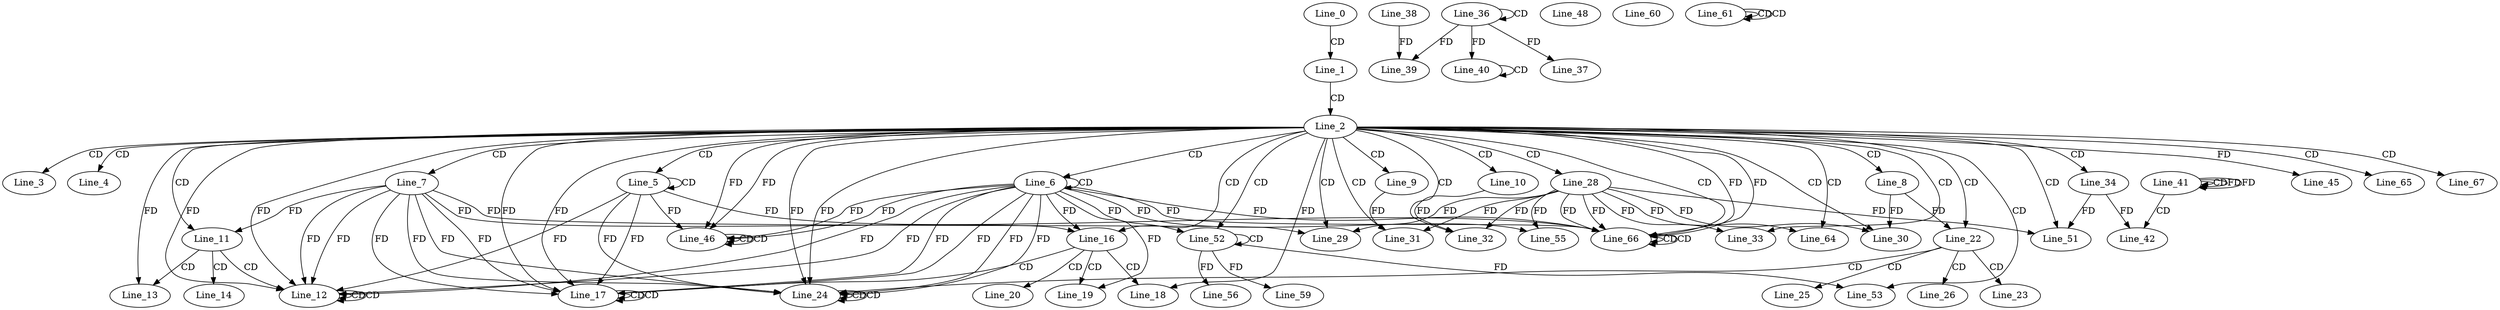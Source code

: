 digraph G {
  Line_0;
  Line_1;
  Line_2;
  Line_3;
  Line_4;
  Line_5;
  Line_5;
  Line_6;
  Line_6;
  Line_7;
  Line_7;
  Line_7;
  Line_8;
  Line_8;
  Line_8;
  Line_9;
  Line_9;
  Line_9;
  Line_10;
  Line_10;
  Line_10;
  Line_11;
  Line_11;
  Line_11;
  Line_12;
  Line_12;
  Line_12;
  Line_12;
  Line_12;
  Line_12;
  Line_12;
  Line_12;
  Line_12;
  Line_12;
  Line_13;
  Line_14;
  Line_16;
  Line_16;
  Line_17;
  Line_17;
  Line_17;
  Line_17;
  Line_17;
  Line_17;
  Line_17;
  Line_17;
  Line_17;
  Line_17;
  Line_18;
  Line_19;
  Line_20;
  Line_22;
  Line_22;
  Line_22;
  Line_23;
  Line_24;
  Line_24;
  Line_24;
  Line_24;
  Line_24;
  Line_24;
  Line_24;
  Line_24;
  Line_24;
  Line_24;
  Line_25;
  Line_26;
  Line_28;
  Line_29;
  Line_30;
  Line_31;
  Line_32;
  Line_33;
  Line_34;
  Line_36;
  Line_36;
  Line_37;
  Line_39;
  Line_38;
  Line_39;
  Line_40;
  Line_40;
  Line_41;
  Line_41;
  Line_41;
  Line_42;
  Line_45;
  Line_46;
  Line_46;
  Line_46;
  Line_46;
  Line_46;
  Line_46;
  Line_46;
  Line_46;
  Line_48;
  Line_51;
  Line_51;
  Line_52;
  Line_52;
  Line_53;
  Line_55;
  Line_56;
  Line_59;
  Line_60;
  Line_61;
  Line_61;
  Line_61;
  Line_61;
  Line_61;
  Line_61;
  Line_61;
  Line_61;
  Line_64;
  Line_64;
  Line_65;
  Line_66;
  Line_66;
  Line_66;
  Line_66;
  Line_66;
  Line_66;
  Line_66;
  Line_66;
  Line_67;
  Line_0 -> Line_1 [ label="CD" ];
  Line_1 -> Line_2 [ label="CD" ];
  Line_2 -> Line_3 [ label="CD" ];
  Line_2 -> Line_4 [ label="CD" ];
  Line_2 -> Line_5 [ label="CD" ];
  Line_5 -> Line_5 [ label="CD" ];
  Line_2 -> Line_6 [ label="CD" ];
  Line_6 -> Line_6 [ label="CD" ];
  Line_2 -> Line_7 [ label="CD" ];
  Line_2 -> Line_8 [ label="CD" ];
  Line_2 -> Line_9 [ label="CD" ];
  Line_2 -> Line_10 [ label="CD" ];
  Line_2 -> Line_11 [ label="CD" ];
  Line_7 -> Line_11 [ label="FD" ];
  Line_11 -> Line_12 [ label="CD" ];
  Line_5 -> Line_12 [ label="FD" ];
  Line_12 -> Line_12 [ label="CD" ];
  Line_2 -> Line_12 [ label="FD" ];
  Line_6 -> Line_12 [ label="FD" ];
  Line_7 -> Line_12 [ label="FD" ];
  Line_12 -> Line_12 [ label="CD" ];
  Line_2 -> Line_12 [ label="FD" ];
  Line_6 -> Line_12 [ label="FD" ];
  Line_7 -> Line_12 [ label="FD" ];
  Line_11 -> Line_13 [ label="CD" ];
  Line_2 -> Line_13 [ label="FD" ];
  Line_11 -> Line_14 [ label="CD" ];
  Line_2 -> Line_16 [ label="CD" ];
  Line_6 -> Line_16 [ label="FD" ];
  Line_7 -> Line_16 [ label="FD" ];
  Line_16 -> Line_17 [ label="CD" ];
  Line_5 -> Line_17 [ label="FD" ];
  Line_17 -> Line_17 [ label="CD" ];
  Line_2 -> Line_17 [ label="FD" ];
  Line_6 -> Line_17 [ label="FD" ];
  Line_7 -> Line_17 [ label="FD" ];
  Line_17 -> Line_17 [ label="CD" ];
  Line_2 -> Line_17 [ label="FD" ];
  Line_6 -> Line_17 [ label="FD" ];
  Line_7 -> Line_17 [ label="FD" ];
  Line_16 -> Line_18 [ label="CD" ];
  Line_2 -> Line_18 [ label="FD" ];
  Line_16 -> Line_19 [ label="CD" ];
  Line_6 -> Line_19 [ label="FD" ];
  Line_16 -> Line_20 [ label="CD" ];
  Line_2 -> Line_22 [ label="CD" ];
  Line_8 -> Line_22 [ label="FD" ];
  Line_22 -> Line_23 [ label="CD" ];
  Line_22 -> Line_24 [ label="CD" ];
  Line_5 -> Line_24 [ label="FD" ];
  Line_24 -> Line_24 [ label="CD" ];
  Line_2 -> Line_24 [ label="FD" ];
  Line_6 -> Line_24 [ label="FD" ];
  Line_7 -> Line_24 [ label="FD" ];
  Line_24 -> Line_24 [ label="CD" ];
  Line_2 -> Line_24 [ label="FD" ];
  Line_6 -> Line_24 [ label="FD" ];
  Line_7 -> Line_24 [ label="FD" ];
  Line_22 -> Line_25 [ label="CD" ];
  Line_22 -> Line_26 [ label="CD" ];
  Line_2 -> Line_28 [ label="CD" ];
  Line_2 -> Line_29 [ label="CD" ];
  Line_28 -> Line_29 [ label="FD" ];
  Line_7 -> Line_29 [ label="FD" ];
  Line_2 -> Line_30 [ label="CD" ];
  Line_28 -> Line_30 [ label="FD" ];
  Line_8 -> Line_30 [ label="FD" ];
  Line_2 -> Line_31 [ label="CD" ];
  Line_28 -> Line_31 [ label="FD" ];
  Line_9 -> Line_31 [ label="FD" ];
  Line_2 -> Line_32 [ label="CD" ];
  Line_28 -> Line_32 [ label="FD" ];
  Line_10 -> Line_32 [ label="FD" ];
  Line_2 -> Line_33 [ label="CD" ];
  Line_28 -> Line_33 [ label="FD" ];
  Line_2 -> Line_34 [ label="CD" ];
  Line_36 -> Line_36 [ label="CD" ];
  Line_36 -> Line_37 [ label="FD" ];
  Line_36 -> Line_39 [ label="FD" ];
  Line_38 -> Line_39 [ label="FD" ];
  Line_40 -> Line_40 [ label="CD" ];
  Line_36 -> Line_40 [ label="FD" ];
  Line_41 -> Line_41 [ label="CD" ];
  Line_41 -> Line_41 [ label="FD" ];
  Line_41 -> Line_42 [ label="CD" ];
  Line_34 -> Line_42 [ label="FD" ];
  Line_2 -> Line_45 [ label="FD" ];
  Line_5 -> Line_46 [ label="FD" ];
  Line_46 -> Line_46 [ label="CD" ];
  Line_2 -> Line_46 [ label="FD" ];
  Line_6 -> Line_46 [ label="FD" ];
  Line_46 -> Line_46 [ label="CD" ];
  Line_2 -> Line_46 [ label="FD" ];
  Line_6 -> Line_46 [ label="FD" ];
  Line_2 -> Line_51 [ label="CD" ];
  Line_28 -> Line_51 [ label="FD" ];
  Line_34 -> Line_51 [ label="FD" ];
  Line_2 -> Line_52 [ label="CD" ];
  Line_52 -> Line_52 [ label="CD" ];
  Line_6 -> Line_52 [ label="FD" ];
  Line_2 -> Line_53 [ label="CD" ];
  Line_52 -> Line_53 [ label="FD" ];
  Line_6 -> Line_55 [ label="FD" ];
  Line_28 -> Line_55 [ label="FD" ];
  Line_52 -> Line_56 [ label="FD" ];
  Line_52 -> Line_59 [ label="FD" ];
  Line_61 -> Line_61 [ label="CD" ];
  Line_61 -> Line_61 [ label="CD" ];
  Line_2 -> Line_64 [ label="CD" ];
  Line_28 -> Line_64 [ label="FD" ];
  Line_2 -> Line_65 [ label="CD" ];
  Line_2 -> Line_66 [ label="CD" ];
  Line_5 -> Line_66 [ label="FD" ];
  Line_66 -> Line_66 [ label="CD" ];
  Line_2 -> Line_66 [ label="FD" ];
  Line_28 -> Line_66 [ label="FD" ];
  Line_6 -> Line_66 [ label="FD" ];
  Line_66 -> Line_66 [ label="CD" ];
  Line_2 -> Line_66 [ label="FD" ];
  Line_28 -> Line_66 [ label="FD" ];
  Line_6 -> Line_66 [ label="FD" ];
  Line_2 -> Line_67 [ label="CD" ];
  Line_41 -> Line_41 [ label="FD" ];
}
